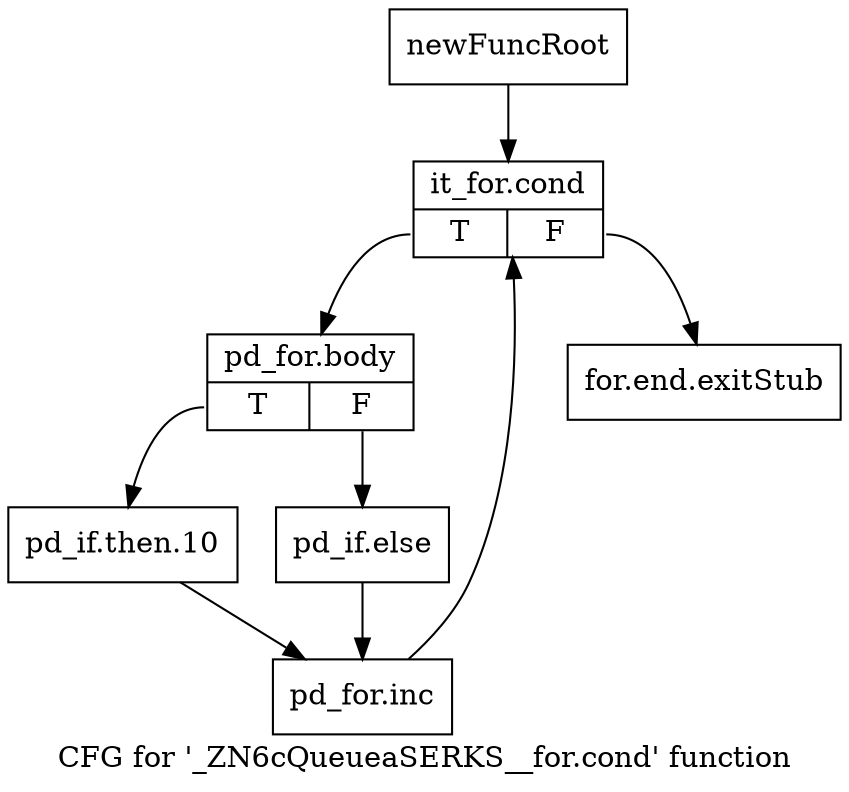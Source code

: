 digraph "CFG for '_ZN6cQueueaSERKS__for.cond' function" {
	label="CFG for '_ZN6cQueueaSERKS__for.cond' function";

	Node0x19ae400 [shape=record,label="{newFuncRoot}"];
	Node0x19ae400 -> Node0x19ae4a0;
	Node0x19ae450 [shape=record,label="{for.end.exitStub}"];
	Node0x19ae4a0 [shape=record,label="{it_for.cond|{<s0>T|<s1>F}}"];
	Node0x19ae4a0:s0 -> Node0x19ae4f0;
	Node0x19ae4a0:s1 -> Node0x19ae450;
	Node0x19ae4f0 [shape=record,label="{pd_for.body|{<s0>T|<s1>F}}"];
	Node0x19ae4f0:s0 -> Node0x19ae590;
	Node0x19ae4f0:s1 -> Node0x19ae540;
	Node0x19ae540 [shape=record,label="{pd_if.else}"];
	Node0x19ae540 -> Node0x19ae5e0;
	Node0x19ae590 [shape=record,label="{pd_if.then.10}"];
	Node0x19ae590 -> Node0x19ae5e0;
	Node0x19ae5e0 [shape=record,label="{pd_for.inc}"];
	Node0x19ae5e0 -> Node0x19ae4a0;
}
